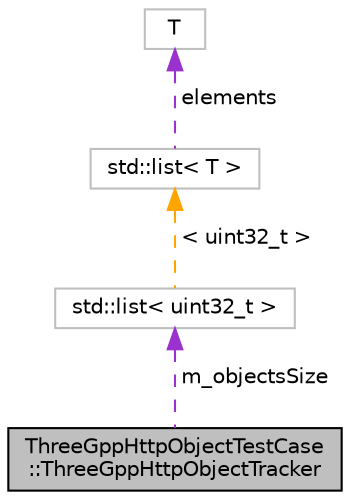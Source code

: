 digraph "ThreeGppHttpObjectTestCase::ThreeGppHttpObjectTracker"
{
 // LATEX_PDF_SIZE
  edge [fontname="Helvetica",fontsize="10",labelfontname="Helvetica",labelfontsize="10"];
  node [fontname="Helvetica",fontsize="10",shape=record];
  Node1 [label="ThreeGppHttpObjectTestCase\l::ThreeGppHttpObjectTracker",height=0.2,width=0.4,color="black", fillcolor="grey75", style="filled", fontcolor="black",tooltip=" "];
  Node2 -> Node1 [dir="back",color="darkorchid3",fontsize="10",style="dashed",label=" m_objectsSize" ,fontname="Helvetica"];
  Node2 [label="std::list\< uint32_t \>",height=0.2,width=0.4,color="grey75", fillcolor="white", style="filled",tooltip=" "];
  Node3 -> Node2 [dir="back",color="orange",fontsize="10",style="dashed",label=" \< uint32_t \>" ,fontname="Helvetica"];
  Node3 [label="std::list\< T \>",height=0.2,width=0.4,color="grey75", fillcolor="white", style="filled",tooltip=" "];
  Node4 -> Node3 [dir="back",color="darkorchid3",fontsize="10",style="dashed",label=" elements" ,fontname="Helvetica"];
  Node4 [label="T",height=0.2,width=0.4,color="grey75", fillcolor="white", style="filled",tooltip=" "];
}

